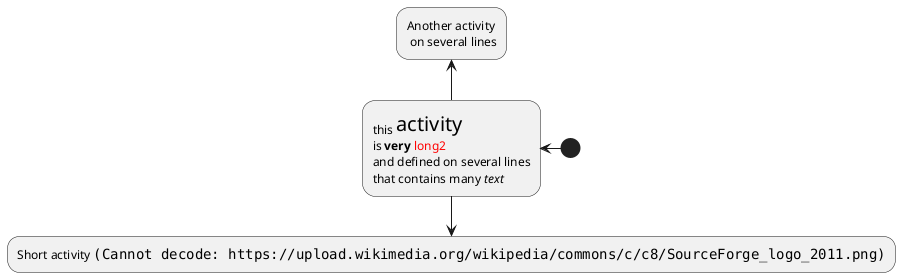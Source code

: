@startuml
(*) -left-> "this <size:20>activity</size>
	is <b>very</b> <color:red>long2</color>
	and defined on several lines
	that contains many <i>text</i>" as A1

-up-> "Another activity\n on several lines"

A1 --> "Short activity <img:https://upload.wikimedia.org/wikipedia/commons/c/c8/SourceForge_logo_2011.png>"
@enduml
